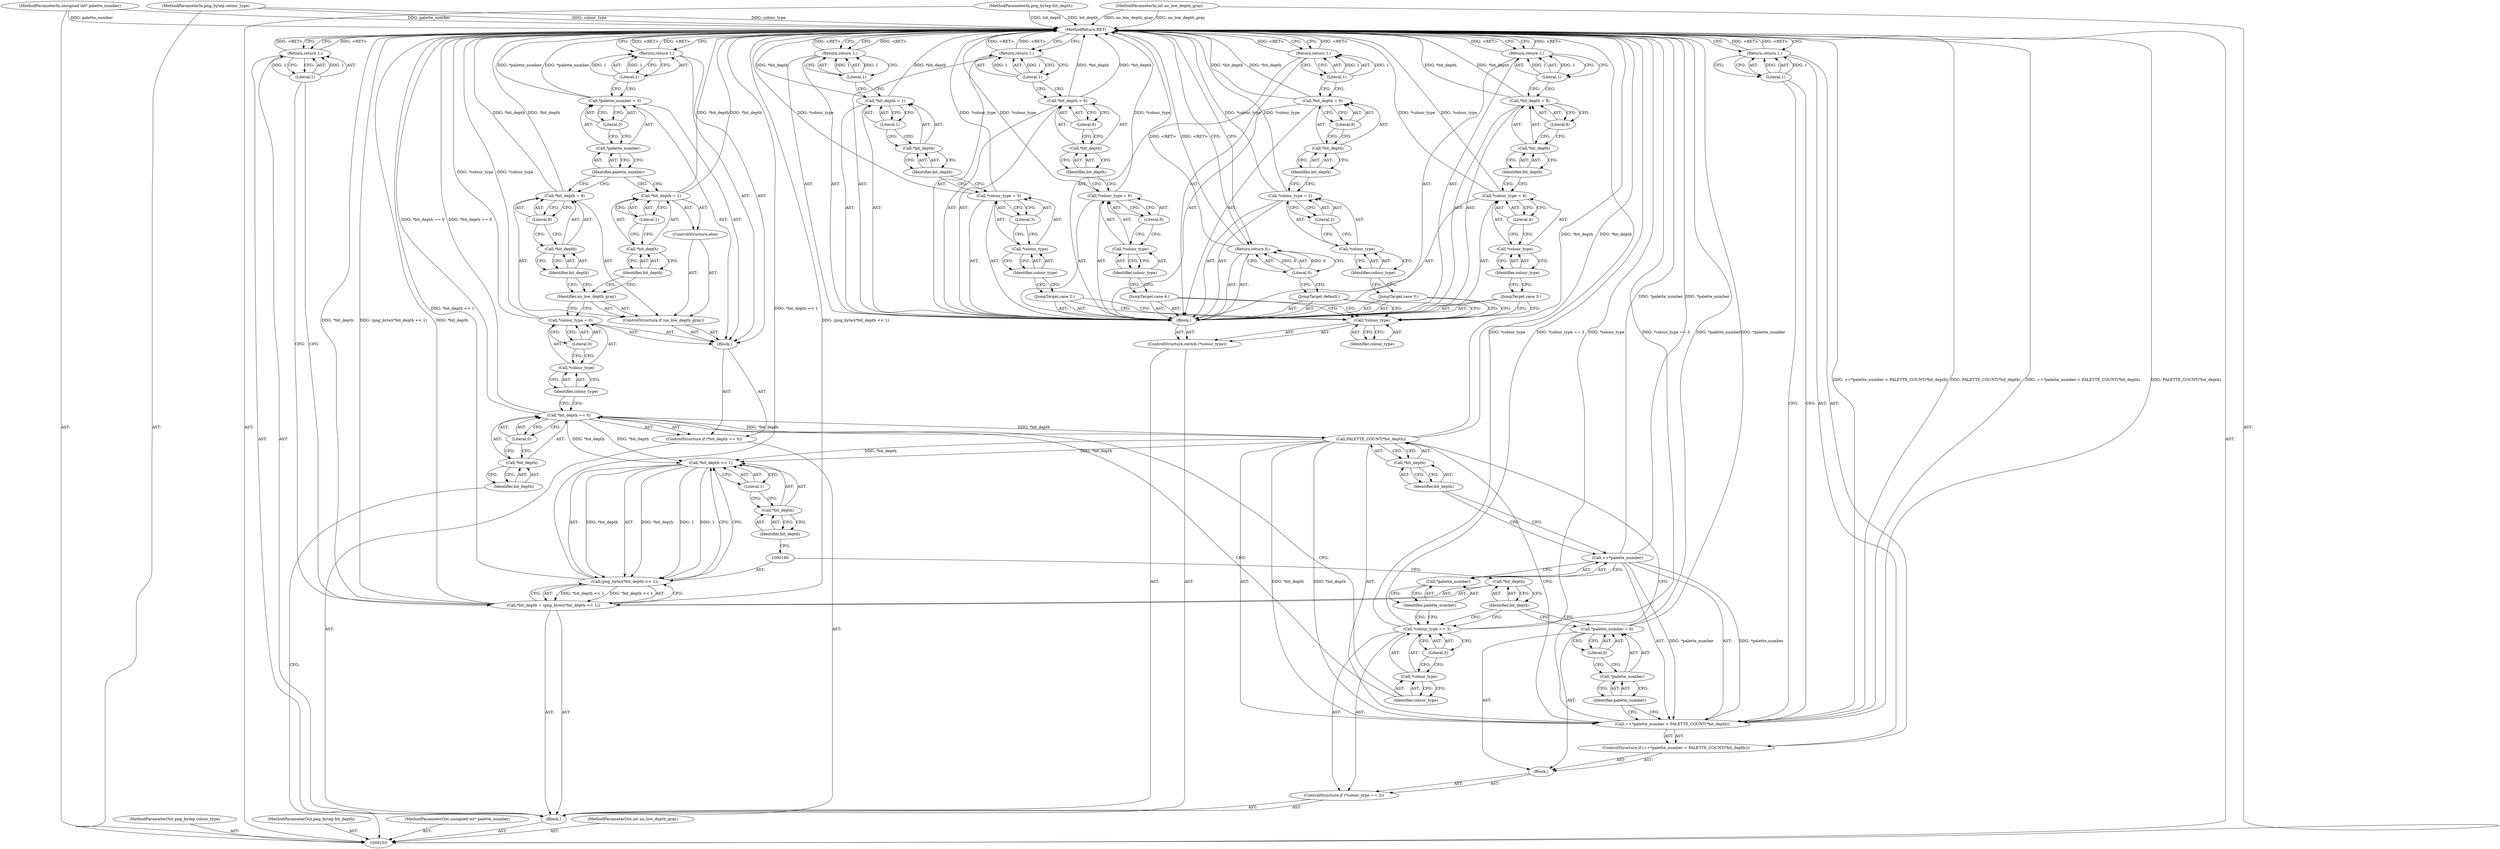 digraph "1_Android_9d4853418ab2f754c2b63e091c29c5529b8b86ca_106" {
"1000218" [label="(MethodReturn,RET)"];
"1000104" [label="(MethodParameterIn,png_bytep colour_type)"];
"1000261" [label="(MethodParameterOut,png_bytep colour_type)"];
"1000105" [label="(MethodParameterIn,png_bytep bit_depth)"];
"1000262" [label="(MethodParameterOut,png_bytep bit_depth)"];
"1000126" [label="(Call,*bit_depth = 1)"];
"1000127" [label="(Call,*bit_depth)"];
"1000128" [label="(Identifier,bit_depth)"];
"1000129" [label="(Literal,1)"];
"1000133" [label="(Literal,0)"];
"1000130" [label="(Call,*palette_number = 0)"];
"1000131" [label="(Call,*palette_number)"];
"1000132" [label="(Identifier,palette_number)"];
"1000135" [label="(Literal,1)"];
"1000134" [label="(Return,return 1;)"];
"1000140" [label="(Literal,3)"];
"1000136" [label="(ControlStructure,if (*colour_type == 3))"];
"1000137" [label="(Call,*colour_type == 3)"];
"1000138" [label="(Call,*colour_type)"];
"1000139" [label="(Identifier,colour_type)"];
"1000141" [label="(Block,)"];
"1000143" [label="(Call,++*palette_number < PALETTE_COUNT(*bit_depth))"];
"1000144" [label="(Call,++*palette_number)"];
"1000145" [label="(Call,*palette_number)"];
"1000146" [label="(Identifier,palette_number)"];
"1000147" [label="(Call,PALETTE_COUNT(*bit_depth))"];
"1000148" [label="(Call,*bit_depth)"];
"1000149" [label="(Identifier,bit_depth)"];
"1000142" [label="(ControlStructure,if (++*palette_number < PALETTE_COUNT(*bit_depth)))"];
"1000150" [label="(Return,return 1;)"];
"1000151" [label="(Literal,1)"];
"1000106" [label="(MethodParameterIn,unsigned int* palette_number)"];
"1000263" [label="(MethodParameterOut,unsigned int* palette_number)"];
"1000107" [label="(MethodParameterIn,int no_low_depth_gray)"];
"1000264" [label="(MethodParameterOut,int no_low_depth_gray)"];
"1000155" [label="(Literal,0)"];
"1000152" [label="(Call,*palette_number = 0)"];
"1000153" [label="(Call,*palette_number)"];
"1000154" [label="(Identifier,palette_number)"];
"1000156" [label="(Call,*bit_depth = (png_byte)(*bit_depth << 1))"];
"1000157" [label="(Call,*bit_depth)"];
"1000159" [label="(Call,(png_byte)(*bit_depth << 1))"];
"1000158" [label="(Identifier,bit_depth)"];
"1000161" [label="(Call,*bit_depth << 1)"];
"1000162" [label="(Call,*bit_depth)"];
"1000163" [label="(Identifier,bit_depth)"];
"1000164" [label="(Literal,1)"];
"1000108" [label="(Block,)"];
"1000166" [label="(Literal,1)"];
"1000165" [label="(Return,return 1;)"];
"1000167" [label="(ControlStructure,switch (*colour_type))"];
"1000169" [label="(Identifier,colour_type)"];
"1000168" [label="(Call,*colour_type)"];
"1000170" [label="(Block,)"];
"1000171" [label="(JumpTarget,case 0:)"];
"1000172" [label="(Call,*colour_type = 2)"];
"1000173" [label="(Call,*colour_type)"];
"1000175" [label="(Literal,2)"];
"1000174" [label="(Identifier,colour_type)"];
"1000113" [label="(Literal,0)"];
"1000109" [label="(ControlStructure,if (*bit_depth == 0))"];
"1000110" [label="(Call,*bit_depth == 0)"];
"1000111" [label="(Call,*bit_depth)"];
"1000112" [label="(Identifier,bit_depth)"];
"1000176" [label="(Call,*bit_depth = 8)"];
"1000177" [label="(Call,*bit_depth)"];
"1000179" [label="(Literal,8)"];
"1000178" [label="(Identifier,bit_depth)"];
"1000180" [label="(Return,return 1;)"];
"1000181" [label="(Literal,1)"];
"1000182" [label="(JumpTarget,case 2:)"];
"1000183" [label="(Call,*colour_type = 3)"];
"1000184" [label="(Call,*colour_type)"];
"1000186" [label="(Literal,3)"];
"1000185" [label="(Identifier,colour_type)"];
"1000187" [label="(Call,*bit_depth = 1)"];
"1000188" [label="(Call,*bit_depth)"];
"1000190" [label="(Literal,1)"];
"1000189" [label="(Identifier,bit_depth)"];
"1000191" [label="(Return,return 1;)"];
"1000192" [label="(Literal,1)"];
"1000193" [label="(JumpTarget,case 3:)"];
"1000194" [label="(Call,*colour_type = 4)"];
"1000195" [label="(Call,*colour_type)"];
"1000197" [label="(Literal,4)"];
"1000196" [label="(Identifier,colour_type)"];
"1000114" [label="(Block,)"];
"1000198" [label="(Call,*bit_depth = 8)"];
"1000199" [label="(Call,*bit_depth)"];
"1000201" [label="(Literal,8)"];
"1000200" [label="(Identifier,bit_depth)"];
"1000202" [label="(Return,return 1;)"];
"1000203" [label="(Literal,1)"];
"1000204" [label="(JumpTarget,case 4:)"];
"1000205" [label="(Call,*colour_type = 6)"];
"1000206" [label="(Call,*colour_type)"];
"1000208" [label="(Literal,6)"];
"1000207" [label="(Identifier,colour_type)"];
"1000209" [label="(Call,*bit_depth = 8)"];
"1000210" [label="(Call,*bit_depth)"];
"1000212" [label="(Literal,8)"];
"1000211" [label="(Identifier,bit_depth)"];
"1000213" [label="(Return,return 1;)"];
"1000214" [label="(Literal,1)"];
"1000215" [label="(JumpTarget,default:)"];
"1000216" [label="(Return,return 0;)"];
"1000217" [label="(Literal,0)"];
"1000118" [label="(Literal,0)"];
"1000115" [label="(Call,*colour_type = 0)"];
"1000116" [label="(Call,*colour_type)"];
"1000117" [label="(Identifier,colour_type)"];
"1000120" [label="(Identifier,no_low_depth_gray)"];
"1000119" [label="(ControlStructure,if (no_low_depth_gray))"];
"1000123" [label="(Identifier,bit_depth)"];
"1000124" [label="(Literal,8)"];
"1000121" [label="(Call,*bit_depth = 8)"];
"1000122" [label="(Call,*bit_depth)"];
"1000125" [label="(ControlStructure,else)"];
"1000218" -> "1000103"  [label="AST: "];
"1000218" -> "1000134"  [label="CFG: "];
"1000218" -> "1000150"  [label="CFG: "];
"1000218" -> "1000165"  [label="CFG: "];
"1000218" -> "1000180"  [label="CFG: "];
"1000218" -> "1000191"  [label="CFG: "];
"1000218" -> "1000202"  [label="CFG: "];
"1000218" -> "1000213"  [label="CFG: "];
"1000218" -> "1000216"  [label="CFG: "];
"1000165" -> "1000218"  [label="DDG: <RET>"];
"1000156" -> "1000218"  [label="DDG: *bit_depth"];
"1000156" -> "1000218"  [label="DDG: (png_byte)(*bit_depth << 1)"];
"1000104" -> "1000218"  [label="DDG: colour_type"];
"1000105" -> "1000218"  [label="DDG: bit_depth"];
"1000205" -> "1000218"  [label="DDG: *colour_type"];
"1000198" -> "1000218"  [label="DDG: *bit_depth"];
"1000176" -> "1000218"  [label="DDG: *bit_depth"];
"1000187" -> "1000218"  [label="DDG: *bit_depth"];
"1000209" -> "1000218"  [label="DDG: *bit_depth"];
"1000107" -> "1000218"  [label="DDG: no_low_depth_gray"];
"1000194" -> "1000218"  [label="DDG: *colour_type"];
"1000183" -> "1000218"  [label="DDG: *colour_type"];
"1000147" -> "1000218"  [label="DDG: *bit_depth"];
"1000126" -> "1000218"  [label="DDG: *bit_depth"];
"1000152" -> "1000218"  [label="DDG: *palette_number"];
"1000110" -> "1000218"  [label="DDG: *bit_depth == 0"];
"1000172" -> "1000218"  [label="DDG: *colour_type"];
"1000143" -> "1000218"  [label="DDG: ++*palette_number < PALETTE_COUNT(*bit_depth)"];
"1000143" -> "1000218"  [label="DDG: PALETTE_COUNT(*bit_depth)"];
"1000121" -> "1000218"  [label="DDG: *bit_depth"];
"1000144" -> "1000218"  [label="DDG: *palette_number"];
"1000137" -> "1000218"  [label="DDG: *colour_type"];
"1000137" -> "1000218"  [label="DDG: *colour_type == 3"];
"1000159" -> "1000218"  [label="DDG: *bit_depth << 1"];
"1000115" -> "1000218"  [label="DDG: *colour_type"];
"1000106" -> "1000218"  [label="DDG: palette_number"];
"1000130" -> "1000218"  [label="DDG: *palette_number"];
"1000191" -> "1000218"  [label="DDG: <RET>"];
"1000216" -> "1000218"  [label="DDG: <RET>"];
"1000213" -> "1000218"  [label="DDG: <RET>"];
"1000202" -> "1000218"  [label="DDG: <RET>"];
"1000150" -> "1000218"  [label="DDG: <RET>"];
"1000180" -> "1000218"  [label="DDG: <RET>"];
"1000134" -> "1000218"  [label="DDG: <RET>"];
"1000104" -> "1000103"  [label="AST: "];
"1000104" -> "1000218"  [label="DDG: colour_type"];
"1000261" -> "1000103"  [label="AST: "];
"1000105" -> "1000103"  [label="AST: "];
"1000105" -> "1000218"  [label="DDG: bit_depth"];
"1000262" -> "1000103"  [label="AST: "];
"1000126" -> "1000125"  [label="AST: "];
"1000126" -> "1000129"  [label="CFG: "];
"1000127" -> "1000126"  [label="AST: "];
"1000129" -> "1000126"  [label="AST: "];
"1000132" -> "1000126"  [label="CFG: "];
"1000126" -> "1000218"  [label="DDG: *bit_depth"];
"1000127" -> "1000126"  [label="AST: "];
"1000127" -> "1000128"  [label="CFG: "];
"1000128" -> "1000127"  [label="AST: "];
"1000129" -> "1000127"  [label="CFG: "];
"1000128" -> "1000127"  [label="AST: "];
"1000128" -> "1000120"  [label="CFG: "];
"1000127" -> "1000128"  [label="CFG: "];
"1000129" -> "1000126"  [label="AST: "];
"1000129" -> "1000127"  [label="CFG: "];
"1000126" -> "1000129"  [label="CFG: "];
"1000133" -> "1000130"  [label="AST: "];
"1000133" -> "1000131"  [label="CFG: "];
"1000130" -> "1000133"  [label="CFG: "];
"1000130" -> "1000114"  [label="AST: "];
"1000130" -> "1000133"  [label="CFG: "];
"1000131" -> "1000130"  [label="AST: "];
"1000133" -> "1000130"  [label="AST: "];
"1000135" -> "1000130"  [label="CFG: "];
"1000130" -> "1000218"  [label="DDG: *palette_number"];
"1000131" -> "1000130"  [label="AST: "];
"1000131" -> "1000132"  [label="CFG: "];
"1000132" -> "1000131"  [label="AST: "];
"1000133" -> "1000131"  [label="CFG: "];
"1000132" -> "1000131"  [label="AST: "];
"1000132" -> "1000121"  [label="CFG: "];
"1000132" -> "1000126"  [label="CFG: "];
"1000131" -> "1000132"  [label="CFG: "];
"1000135" -> "1000134"  [label="AST: "];
"1000135" -> "1000130"  [label="CFG: "];
"1000134" -> "1000135"  [label="CFG: "];
"1000135" -> "1000134"  [label="DDG: 1"];
"1000134" -> "1000114"  [label="AST: "];
"1000134" -> "1000135"  [label="CFG: "];
"1000135" -> "1000134"  [label="AST: "];
"1000218" -> "1000134"  [label="CFG: "];
"1000134" -> "1000218"  [label="DDG: <RET>"];
"1000135" -> "1000134"  [label="DDG: 1"];
"1000140" -> "1000137"  [label="AST: "];
"1000140" -> "1000138"  [label="CFG: "];
"1000137" -> "1000140"  [label="CFG: "];
"1000136" -> "1000108"  [label="AST: "];
"1000137" -> "1000136"  [label="AST: "];
"1000141" -> "1000136"  [label="AST: "];
"1000137" -> "1000136"  [label="AST: "];
"1000137" -> "1000140"  [label="CFG: "];
"1000138" -> "1000137"  [label="AST: "];
"1000140" -> "1000137"  [label="AST: "];
"1000146" -> "1000137"  [label="CFG: "];
"1000158" -> "1000137"  [label="CFG: "];
"1000137" -> "1000218"  [label="DDG: *colour_type"];
"1000137" -> "1000218"  [label="DDG: *colour_type == 3"];
"1000138" -> "1000137"  [label="AST: "];
"1000138" -> "1000139"  [label="CFG: "];
"1000139" -> "1000138"  [label="AST: "];
"1000140" -> "1000138"  [label="CFG: "];
"1000139" -> "1000138"  [label="AST: "];
"1000139" -> "1000110"  [label="CFG: "];
"1000138" -> "1000139"  [label="CFG: "];
"1000141" -> "1000136"  [label="AST: "];
"1000142" -> "1000141"  [label="AST: "];
"1000152" -> "1000141"  [label="AST: "];
"1000143" -> "1000142"  [label="AST: "];
"1000143" -> "1000147"  [label="CFG: "];
"1000144" -> "1000143"  [label="AST: "];
"1000147" -> "1000143"  [label="AST: "];
"1000151" -> "1000143"  [label="CFG: "];
"1000154" -> "1000143"  [label="CFG: "];
"1000143" -> "1000218"  [label="DDG: ++*palette_number < PALETTE_COUNT(*bit_depth)"];
"1000143" -> "1000218"  [label="DDG: PALETTE_COUNT(*bit_depth)"];
"1000144" -> "1000143"  [label="DDG: *palette_number"];
"1000147" -> "1000143"  [label="DDG: *bit_depth"];
"1000144" -> "1000143"  [label="AST: "];
"1000144" -> "1000145"  [label="CFG: "];
"1000145" -> "1000144"  [label="AST: "];
"1000149" -> "1000144"  [label="CFG: "];
"1000144" -> "1000218"  [label="DDG: *palette_number"];
"1000144" -> "1000143"  [label="DDG: *palette_number"];
"1000145" -> "1000144"  [label="AST: "];
"1000145" -> "1000146"  [label="CFG: "];
"1000146" -> "1000145"  [label="AST: "];
"1000144" -> "1000145"  [label="CFG: "];
"1000146" -> "1000145"  [label="AST: "];
"1000146" -> "1000137"  [label="CFG: "];
"1000145" -> "1000146"  [label="CFG: "];
"1000147" -> "1000143"  [label="AST: "];
"1000147" -> "1000148"  [label="CFG: "];
"1000148" -> "1000147"  [label="AST: "];
"1000143" -> "1000147"  [label="CFG: "];
"1000147" -> "1000218"  [label="DDG: *bit_depth"];
"1000147" -> "1000143"  [label="DDG: *bit_depth"];
"1000110" -> "1000147"  [label="DDG: *bit_depth"];
"1000147" -> "1000161"  [label="DDG: *bit_depth"];
"1000148" -> "1000147"  [label="AST: "];
"1000148" -> "1000149"  [label="CFG: "];
"1000149" -> "1000148"  [label="AST: "];
"1000147" -> "1000148"  [label="CFG: "];
"1000149" -> "1000148"  [label="AST: "];
"1000149" -> "1000144"  [label="CFG: "];
"1000148" -> "1000149"  [label="CFG: "];
"1000142" -> "1000141"  [label="AST: "];
"1000143" -> "1000142"  [label="AST: "];
"1000150" -> "1000142"  [label="AST: "];
"1000150" -> "1000142"  [label="AST: "];
"1000150" -> "1000151"  [label="CFG: "];
"1000151" -> "1000150"  [label="AST: "];
"1000218" -> "1000150"  [label="CFG: "];
"1000150" -> "1000218"  [label="DDG: <RET>"];
"1000151" -> "1000150"  [label="DDG: 1"];
"1000151" -> "1000150"  [label="AST: "];
"1000151" -> "1000143"  [label="CFG: "];
"1000150" -> "1000151"  [label="CFG: "];
"1000151" -> "1000150"  [label="DDG: 1"];
"1000106" -> "1000103"  [label="AST: "];
"1000106" -> "1000218"  [label="DDG: palette_number"];
"1000263" -> "1000103"  [label="AST: "];
"1000107" -> "1000103"  [label="AST: "];
"1000107" -> "1000218"  [label="DDG: no_low_depth_gray"];
"1000264" -> "1000103"  [label="AST: "];
"1000155" -> "1000152"  [label="AST: "];
"1000155" -> "1000153"  [label="CFG: "];
"1000152" -> "1000155"  [label="CFG: "];
"1000152" -> "1000141"  [label="AST: "];
"1000152" -> "1000155"  [label="CFG: "];
"1000153" -> "1000152"  [label="AST: "];
"1000155" -> "1000152"  [label="AST: "];
"1000158" -> "1000152"  [label="CFG: "];
"1000152" -> "1000218"  [label="DDG: *palette_number"];
"1000153" -> "1000152"  [label="AST: "];
"1000153" -> "1000154"  [label="CFG: "];
"1000154" -> "1000153"  [label="AST: "];
"1000155" -> "1000153"  [label="CFG: "];
"1000154" -> "1000153"  [label="AST: "];
"1000154" -> "1000143"  [label="CFG: "];
"1000153" -> "1000154"  [label="CFG: "];
"1000156" -> "1000108"  [label="AST: "];
"1000156" -> "1000159"  [label="CFG: "];
"1000157" -> "1000156"  [label="AST: "];
"1000159" -> "1000156"  [label="AST: "];
"1000166" -> "1000156"  [label="CFG: "];
"1000156" -> "1000218"  [label="DDG: *bit_depth"];
"1000156" -> "1000218"  [label="DDG: (png_byte)(*bit_depth << 1)"];
"1000159" -> "1000156"  [label="DDG: *bit_depth << 1"];
"1000157" -> "1000156"  [label="AST: "];
"1000157" -> "1000158"  [label="CFG: "];
"1000158" -> "1000157"  [label="AST: "];
"1000160" -> "1000157"  [label="CFG: "];
"1000159" -> "1000156"  [label="AST: "];
"1000159" -> "1000161"  [label="CFG: "];
"1000160" -> "1000159"  [label="AST: "];
"1000161" -> "1000159"  [label="AST: "];
"1000156" -> "1000159"  [label="CFG: "];
"1000159" -> "1000218"  [label="DDG: *bit_depth << 1"];
"1000159" -> "1000156"  [label="DDG: *bit_depth << 1"];
"1000161" -> "1000159"  [label="DDG: *bit_depth"];
"1000161" -> "1000159"  [label="DDG: 1"];
"1000158" -> "1000157"  [label="AST: "];
"1000158" -> "1000152"  [label="CFG: "];
"1000158" -> "1000137"  [label="CFG: "];
"1000157" -> "1000158"  [label="CFG: "];
"1000161" -> "1000159"  [label="AST: "];
"1000161" -> "1000164"  [label="CFG: "];
"1000162" -> "1000161"  [label="AST: "];
"1000164" -> "1000161"  [label="AST: "];
"1000159" -> "1000161"  [label="CFG: "];
"1000161" -> "1000159"  [label="DDG: *bit_depth"];
"1000161" -> "1000159"  [label="DDG: 1"];
"1000147" -> "1000161"  [label="DDG: *bit_depth"];
"1000110" -> "1000161"  [label="DDG: *bit_depth"];
"1000162" -> "1000161"  [label="AST: "];
"1000162" -> "1000163"  [label="CFG: "];
"1000163" -> "1000162"  [label="AST: "];
"1000164" -> "1000162"  [label="CFG: "];
"1000163" -> "1000162"  [label="AST: "];
"1000163" -> "1000160"  [label="CFG: "];
"1000162" -> "1000163"  [label="CFG: "];
"1000164" -> "1000161"  [label="AST: "];
"1000164" -> "1000162"  [label="CFG: "];
"1000161" -> "1000164"  [label="CFG: "];
"1000108" -> "1000103"  [label="AST: "];
"1000109" -> "1000108"  [label="AST: "];
"1000136" -> "1000108"  [label="AST: "];
"1000156" -> "1000108"  [label="AST: "];
"1000165" -> "1000108"  [label="AST: "];
"1000167" -> "1000108"  [label="AST: "];
"1000166" -> "1000165"  [label="AST: "];
"1000166" -> "1000156"  [label="CFG: "];
"1000165" -> "1000166"  [label="CFG: "];
"1000166" -> "1000165"  [label="DDG: 1"];
"1000165" -> "1000108"  [label="AST: "];
"1000165" -> "1000166"  [label="CFG: "];
"1000166" -> "1000165"  [label="AST: "];
"1000218" -> "1000165"  [label="CFG: "];
"1000165" -> "1000218"  [label="DDG: <RET>"];
"1000166" -> "1000165"  [label="DDG: 1"];
"1000167" -> "1000108"  [label="AST: "];
"1000168" -> "1000167"  [label="AST: "];
"1000170" -> "1000167"  [label="AST: "];
"1000169" -> "1000168"  [label="AST: "];
"1000168" -> "1000169"  [label="CFG: "];
"1000168" -> "1000167"  [label="AST: "];
"1000168" -> "1000169"  [label="CFG: "];
"1000169" -> "1000168"  [label="AST: "];
"1000171" -> "1000168"  [label="CFG: "];
"1000182" -> "1000168"  [label="CFG: "];
"1000193" -> "1000168"  [label="CFG: "];
"1000204" -> "1000168"  [label="CFG: "];
"1000215" -> "1000168"  [label="CFG: "];
"1000170" -> "1000167"  [label="AST: "];
"1000171" -> "1000170"  [label="AST: "];
"1000172" -> "1000170"  [label="AST: "];
"1000176" -> "1000170"  [label="AST: "];
"1000180" -> "1000170"  [label="AST: "];
"1000182" -> "1000170"  [label="AST: "];
"1000183" -> "1000170"  [label="AST: "];
"1000187" -> "1000170"  [label="AST: "];
"1000191" -> "1000170"  [label="AST: "];
"1000193" -> "1000170"  [label="AST: "];
"1000194" -> "1000170"  [label="AST: "];
"1000198" -> "1000170"  [label="AST: "];
"1000202" -> "1000170"  [label="AST: "];
"1000204" -> "1000170"  [label="AST: "];
"1000205" -> "1000170"  [label="AST: "];
"1000209" -> "1000170"  [label="AST: "];
"1000213" -> "1000170"  [label="AST: "];
"1000215" -> "1000170"  [label="AST: "];
"1000216" -> "1000170"  [label="AST: "];
"1000171" -> "1000170"  [label="AST: "];
"1000171" -> "1000168"  [label="CFG: "];
"1000174" -> "1000171"  [label="CFG: "];
"1000172" -> "1000170"  [label="AST: "];
"1000172" -> "1000175"  [label="CFG: "];
"1000173" -> "1000172"  [label="AST: "];
"1000175" -> "1000172"  [label="AST: "];
"1000178" -> "1000172"  [label="CFG: "];
"1000172" -> "1000218"  [label="DDG: *colour_type"];
"1000173" -> "1000172"  [label="AST: "];
"1000173" -> "1000174"  [label="CFG: "];
"1000174" -> "1000173"  [label="AST: "];
"1000175" -> "1000173"  [label="CFG: "];
"1000175" -> "1000172"  [label="AST: "];
"1000175" -> "1000173"  [label="CFG: "];
"1000172" -> "1000175"  [label="CFG: "];
"1000174" -> "1000173"  [label="AST: "];
"1000174" -> "1000171"  [label="CFG: "];
"1000173" -> "1000174"  [label="CFG: "];
"1000113" -> "1000110"  [label="AST: "];
"1000113" -> "1000111"  [label="CFG: "];
"1000110" -> "1000113"  [label="CFG: "];
"1000109" -> "1000108"  [label="AST: "];
"1000110" -> "1000109"  [label="AST: "];
"1000114" -> "1000109"  [label="AST: "];
"1000110" -> "1000109"  [label="AST: "];
"1000110" -> "1000113"  [label="CFG: "];
"1000111" -> "1000110"  [label="AST: "];
"1000113" -> "1000110"  [label="AST: "];
"1000117" -> "1000110"  [label="CFG: "];
"1000139" -> "1000110"  [label="CFG: "];
"1000110" -> "1000218"  [label="DDG: *bit_depth == 0"];
"1000110" -> "1000147"  [label="DDG: *bit_depth"];
"1000110" -> "1000161"  [label="DDG: *bit_depth"];
"1000111" -> "1000110"  [label="AST: "];
"1000111" -> "1000112"  [label="CFG: "];
"1000112" -> "1000111"  [label="AST: "];
"1000113" -> "1000111"  [label="CFG: "];
"1000112" -> "1000111"  [label="AST: "];
"1000112" -> "1000103"  [label="CFG: "];
"1000111" -> "1000112"  [label="CFG: "];
"1000176" -> "1000170"  [label="AST: "];
"1000176" -> "1000179"  [label="CFG: "];
"1000177" -> "1000176"  [label="AST: "];
"1000179" -> "1000176"  [label="AST: "];
"1000181" -> "1000176"  [label="CFG: "];
"1000176" -> "1000218"  [label="DDG: *bit_depth"];
"1000177" -> "1000176"  [label="AST: "];
"1000177" -> "1000178"  [label="CFG: "];
"1000178" -> "1000177"  [label="AST: "];
"1000179" -> "1000177"  [label="CFG: "];
"1000179" -> "1000176"  [label="AST: "];
"1000179" -> "1000177"  [label="CFG: "];
"1000176" -> "1000179"  [label="CFG: "];
"1000178" -> "1000177"  [label="AST: "];
"1000178" -> "1000172"  [label="CFG: "];
"1000177" -> "1000178"  [label="CFG: "];
"1000180" -> "1000170"  [label="AST: "];
"1000180" -> "1000181"  [label="CFG: "];
"1000181" -> "1000180"  [label="AST: "];
"1000218" -> "1000180"  [label="CFG: "];
"1000180" -> "1000218"  [label="DDG: <RET>"];
"1000181" -> "1000180"  [label="DDG: 1"];
"1000181" -> "1000180"  [label="AST: "];
"1000181" -> "1000176"  [label="CFG: "];
"1000180" -> "1000181"  [label="CFG: "];
"1000181" -> "1000180"  [label="DDG: 1"];
"1000182" -> "1000170"  [label="AST: "];
"1000182" -> "1000168"  [label="CFG: "];
"1000185" -> "1000182"  [label="CFG: "];
"1000183" -> "1000170"  [label="AST: "];
"1000183" -> "1000186"  [label="CFG: "];
"1000184" -> "1000183"  [label="AST: "];
"1000186" -> "1000183"  [label="AST: "];
"1000189" -> "1000183"  [label="CFG: "];
"1000183" -> "1000218"  [label="DDG: *colour_type"];
"1000184" -> "1000183"  [label="AST: "];
"1000184" -> "1000185"  [label="CFG: "];
"1000185" -> "1000184"  [label="AST: "];
"1000186" -> "1000184"  [label="CFG: "];
"1000186" -> "1000183"  [label="AST: "];
"1000186" -> "1000184"  [label="CFG: "];
"1000183" -> "1000186"  [label="CFG: "];
"1000185" -> "1000184"  [label="AST: "];
"1000185" -> "1000182"  [label="CFG: "];
"1000184" -> "1000185"  [label="CFG: "];
"1000187" -> "1000170"  [label="AST: "];
"1000187" -> "1000190"  [label="CFG: "];
"1000188" -> "1000187"  [label="AST: "];
"1000190" -> "1000187"  [label="AST: "];
"1000192" -> "1000187"  [label="CFG: "];
"1000187" -> "1000218"  [label="DDG: *bit_depth"];
"1000188" -> "1000187"  [label="AST: "];
"1000188" -> "1000189"  [label="CFG: "];
"1000189" -> "1000188"  [label="AST: "];
"1000190" -> "1000188"  [label="CFG: "];
"1000190" -> "1000187"  [label="AST: "];
"1000190" -> "1000188"  [label="CFG: "];
"1000187" -> "1000190"  [label="CFG: "];
"1000189" -> "1000188"  [label="AST: "];
"1000189" -> "1000183"  [label="CFG: "];
"1000188" -> "1000189"  [label="CFG: "];
"1000191" -> "1000170"  [label="AST: "];
"1000191" -> "1000192"  [label="CFG: "];
"1000192" -> "1000191"  [label="AST: "];
"1000218" -> "1000191"  [label="CFG: "];
"1000191" -> "1000218"  [label="DDG: <RET>"];
"1000192" -> "1000191"  [label="DDG: 1"];
"1000192" -> "1000191"  [label="AST: "];
"1000192" -> "1000187"  [label="CFG: "];
"1000191" -> "1000192"  [label="CFG: "];
"1000192" -> "1000191"  [label="DDG: 1"];
"1000193" -> "1000170"  [label="AST: "];
"1000193" -> "1000168"  [label="CFG: "];
"1000196" -> "1000193"  [label="CFG: "];
"1000194" -> "1000170"  [label="AST: "];
"1000194" -> "1000197"  [label="CFG: "];
"1000195" -> "1000194"  [label="AST: "];
"1000197" -> "1000194"  [label="AST: "];
"1000200" -> "1000194"  [label="CFG: "];
"1000194" -> "1000218"  [label="DDG: *colour_type"];
"1000195" -> "1000194"  [label="AST: "];
"1000195" -> "1000196"  [label="CFG: "];
"1000196" -> "1000195"  [label="AST: "];
"1000197" -> "1000195"  [label="CFG: "];
"1000197" -> "1000194"  [label="AST: "];
"1000197" -> "1000195"  [label="CFG: "];
"1000194" -> "1000197"  [label="CFG: "];
"1000196" -> "1000195"  [label="AST: "];
"1000196" -> "1000193"  [label="CFG: "];
"1000195" -> "1000196"  [label="CFG: "];
"1000114" -> "1000109"  [label="AST: "];
"1000115" -> "1000114"  [label="AST: "];
"1000119" -> "1000114"  [label="AST: "];
"1000130" -> "1000114"  [label="AST: "];
"1000134" -> "1000114"  [label="AST: "];
"1000198" -> "1000170"  [label="AST: "];
"1000198" -> "1000201"  [label="CFG: "];
"1000199" -> "1000198"  [label="AST: "];
"1000201" -> "1000198"  [label="AST: "];
"1000203" -> "1000198"  [label="CFG: "];
"1000198" -> "1000218"  [label="DDG: *bit_depth"];
"1000199" -> "1000198"  [label="AST: "];
"1000199" -> "1000200"  [label="CFG: "];
"1000200" -> "1000199"  [label="AST: "];
"1000201" -> "1000199"  [label="CFG: "];
"1000201" -> "1000198"  [label="AST: "];
"1000201" -> "1000199"  [label="CFG: "];
"1000198" -> "1000201"  [label="CFG: "];
"1000200" -> "1000199"  [label="AST: "];
"1000200" -> "1000194"  [label="CFG: "];
"1000199" -> "1000200"  [label="CFG: "];
"1000202" -> "1000170"  [label="AST: "];
"1000202" -> "1000203"  [label="CFG: "];
"1000203" -> "1000202"  [label="AST: "];
"1000218" -> "1000202"  [label="CFG: "];
"1000202" -> "1000218"  [label="DDG: <RET>"];
"1000203" -> "1000202"  [label="DDG: 1"];
"1000203" -> "1000202"  [label="AST: "];
"1000203" -> "1000198"  [label="CFG: "];
"1000202" -> "1000203"  [label="CFG: "];
"1000203" -> "1000202"  [label="DDG: 1"];
"1000204" -> "1000170"  [label="AST: "];
"1000204" -> "1000168"  [label="CFG: "];
"1000207" -> "1000204"  [label="CFG: "];
"1000205" -> "1000170"  [label="AST: "];
"1000205" -> "1000208"  [label="CFG: "];
"1000206" -> "1000205"  [label="AST: "];
"1000208" -> "1000205"  [label="AST: "];
"1000211" -> "1000205"  [label="CFG: "];
"1000205" -> "1000218"  [label="DDG: *colour_type"];
"1000206" -> "1000205"  [label="AST: "];
"1000206" -> "1000207"  [label="CFG: "];
"1000207" -> "1000206"  [label="AST: "];
"1000208" -> "1000206"  [label="CFG: "];
"1000208" -> "1000205"  [label="AST: "];
"1000208" -> "1000206"  [label="CFG: "];
"1000205" -> "1000208"  [label="CFG: "];
"1000207" -> "1000206"  [label="AST: "];
"1000207" -> "1000204"  [label="CFG: "];
"1000206" -> "1000207"  [label="CFG: "];
"1000209" -> "1000170"  [label="AST: "];
"1000209" -> "1000212"  [label="CFG: "];
"1000210" -> "1000209"  [label="AST: "];
"1000212" -> "1000209"  [label="AST: "];
"1000214" -> "1000209"  [label="CFG: "];
"1000209" -> "1000218"  [label="DDG: *bit_depth"];
"1000210" -> "1000209"  [label="AST: "];
"1000210" -> "1000211"  [label="CFG: "];
"1000211" -> "1000210"  [label="AST: "];
"1000212" -> "1000210"  [label="CFG: "];
"1000212" -> "1000209"  [label="AST: "];
"1000212" -> "1000210"  [label="CFG: "];
"1000209" -> "1000212"  [label="CFG: "];
"1000211" -> "1000210"  [label="AST: "];
"1000211" -> "1000205"  [label="CFG: "];
"1000210" -> "1000211"  [label="CFG: "];
"1000213" -> "1000170"  [label="AST: "];
"1000213" -> "1000214"  [label="CFG: "];
"1000214" -> "1000213"  [label="AST: "];
"1000218" -> "1000213"  [label="CFG: "];
"1000213" -> "1000218"  [label="DDG: <RET>"];
"1000214" -> "1000213"  [label="DDG: 1"];
"1000214" -> "1000213"  [label="AST: "];
"1000214" -> "1000209"  [label="CFG: "];
"1000213" -> "1000214"  [label="CFG: "];
"1000214" -> "1000213"  [label="DDG: 1"];
"1000215" -> "1000170"  [label="AST: "];
"1000215" -> "1000168"  [label="CFG: "];
"1000217" -> "1000215"  [label="CFG: "];
"1000216" -> "1000170"  [label="AST: "];
"1000216" -> "1000217"  [label="CFG: "];
"1000217" -> "1000216"  [label="AST: "];
"1000218" -> "1000216"  [label="CFG: "];
"1000216" -> "1000218"  [label="DDG: <RET>"];
"1000217" -> "1000216"  [label="DDG: 0"];
"1000217" -> "1000216"  [label="AST: "];
"1000217" -> "1000215"  [label="CFG: "];
"1000216" -> "1000217"  [label="CFG: "];
"1000217" -> "1000216"  [label="DDG: 0"];
"1000118" -> "1000115"  [label="AST: "];
"1000118" -> "1000116"  [label="CFG: "];
"1000115" -> "1000118"  [label="CFG: "];
"1000115" -> "1000114"  [label="AST: "];
"1000115" -> "1000118"  [label="CFG: "];
"1000116" -> "1000115"  [label="AST: "];
"1000118" -> "1000115"  [label="AST: "];
"1000120" -> "1000115"  [label="CFG: "];
"1000115" -> "1000218"  [label="DDG: *colour_type"];
"1000116" -> "1000115"  [label="AST: "];
"1000116" -> "1000117"  [label="CFG: "];
"1000117" -> "1000116"  [label="AST: "];
"1000118" -> "1000116"  [label="CFG: "];
"1000117" -> "1000116"  [label="AST: "];
"1000117" -> "1000110"  [label="CFG: "];
"1000116" -> "1000117"  [label="CFG: "];
"1000120" -> "1000119"  [label="AST: "];
"1000120" -> "1000115"  [label="CFG: "];
"1000123" -> "1000120"  [label="CFG: "];
"1000128" -> "1000120"  [label="CFG: "];
"1000119" -> "1000114"  [label="AST: "];
"1000120" -> "1000119"  [label="AST: "];
"1000121" -> "1000119"  [label="AST: "];
"1000125" -> "1000119"  [label="AST: "];
"1000123" -> "1000122"  [label="AST: "];
"1000123" -> "1000120"  [label="CFG: "];
"1000122" -> "1000123"  [label="CFG: "];
"1000124" -> "1000121"  [label="AST: "];
"1000124" -> "1000122"  [label="CFG: "];
"1000121" -> "1000124"  [label="CFG: "];
"1000121" -> "1000119"  [label="AST: "];
"1000121" -> "1000124"  [label="CFG: "];
"1000122" -> "1000121"  [label="AST: "];
"1000124" -> "1000121"  [label="AST: "];
"1000132" -> "1000121"  [label="CFG: "];
"1000121" -> "1000218"  [label="DDG: *bit_depth"];
"1000122" -> "1000121"  [label="AST: "];
"1000122" -> "1000123"  [label="CFG: "];
"1000123" -> "1000122"  [label="AST: "];
"1000124" -> "1000122"  [label="CFG: "];
"1000125" -> "1000119"  [label="AST: "];
"1000126" -> "1000125"  [label="AST: "];
}
